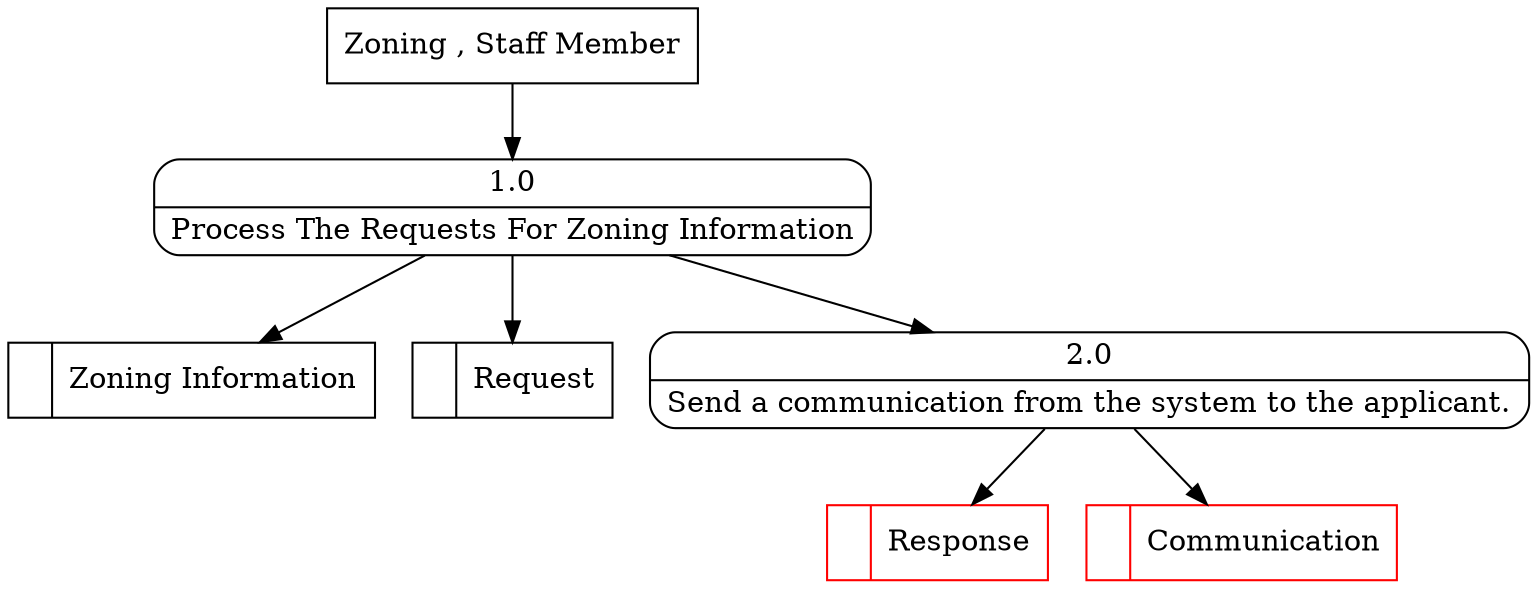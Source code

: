 digraph dfd2{ 
node[shape=record]
200 [label="<f0>  |<f1> Zoning Information " ];
201 [label="<f0>  |<f1> Request " ];
202 [label="Zoning , Staff Member" shape=box];
203 [label="{<f0> 1.0|<f1> Process The Requests For Zoning Information }" shape=Mrecord];
2 [label="{<f0> 2.0|<f1> Send a communication from the system to the applicant. }" shape=Mrecord];
203 -> 2
1001 [label="<f0>  |<f1> Response " color=red];
2 -> 1001
1003 [label="<f0>  |<f1> Communication " color=red];
2 -> 1003
202 -> 203
203 -> 201
203 -> 200
}